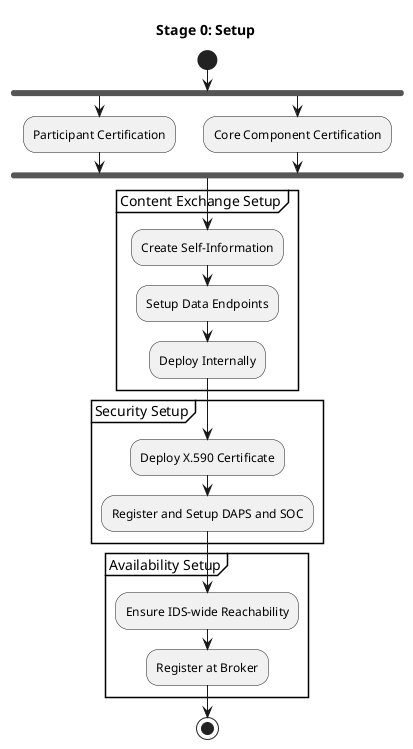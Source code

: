 @startuml

start

title Stage 0: Setup

fork
:Participant Certification;
fork again
:Core Component Certification;
end fork

partition "Content Exchange Setup" {
	:Create Self-Information;
	:Setup Data Endpoints;
	:Deploy Internally;
}

partition "Security Setup" {
    :Deploy X.590 Certificate;
    :Register and Setup DAPS and SOC;
}

partition "Availability Setup" {
    :Ensure IDS-wide Reachability;
    :Register at Broker;
}

stop

@enduml